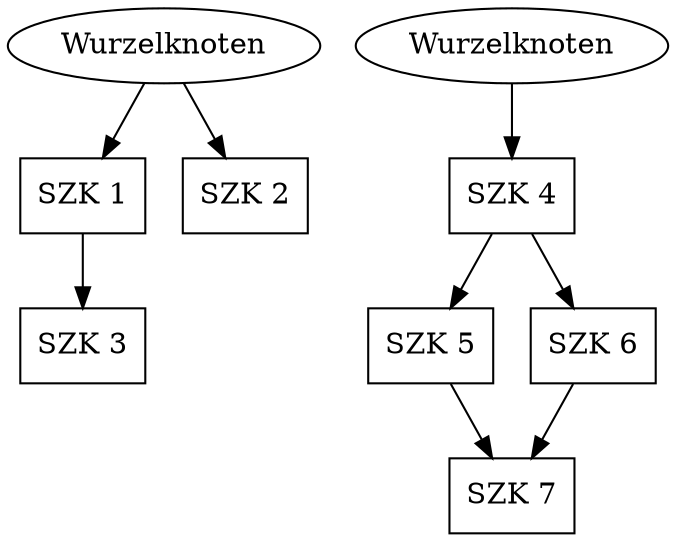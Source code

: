 digraph algo
{
    a [label="Wurzelknoten"];
    b [label="SZK 1", shape="box"];
    c [label="SZK 2", shape="box"];
    d [label="SZK 3", shape="box"];

    a -> b -> d;
    a -> c;


    e [label="Wurzelknoten"];
    f [label="SZK 4", shape="box"];
    g [label="SZK 5", shape="box"];
    h [label="SZK 6", shape="box"];
    i [label="SZK 7", shape="box"];

    e -> f -> g -> i;
    f -> h -> i;
}